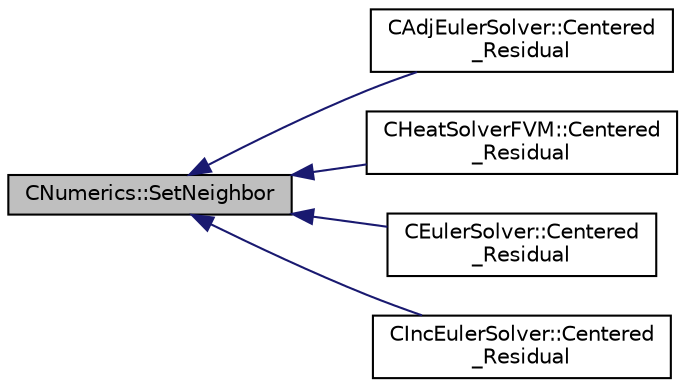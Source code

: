 digraph "CNumerics::SetNeighbor"
{
  edge [fontname="Helvetica",fontsize="10",labelfontname="Helvetica",labelfontsize="10"];
  node [fontname="Helvetica",fontsize="10",shape=record];
  rankdir="LR";
  Node574 [label="CNumerics::SetNeighbor",height=0.2,width=0.4,color="black", fillcolor="grey75", style="filled", fontcolor="black"];
  Node574 -> Node575 [dir="back",color="midnightblue",fontsize="10",style="solid",fontname="Helvetica"];
  Node575 [label="CAdjEulerSolver::Centered\l_Residual",height=0.2,width=0.4,color="black", fillcolor="white", style="filled",URL="$class_c_adj_euler_solver.html#ac56fe0a4cf0b8df7730fab2eea3344ff",tooltip="Compute the spatial integration using a centered scheme for the adjoint equations. "];
  Node574 -> Node576 [dir="back",color="midnightblue",fontsize="10",style="solid",fontname="Helvetica"];
  Node576 [label="CHeatSolverFVM::Centered\l_Residual",height=0.2,width=0.4,color="black", fillcolor="white", style="filled",URL="$class_c_heat_solver_f_v_m.html#a779d9a04dd9c3d81518e9ed74985a246",tooltip="Compute the spatial integration using a centered scheme. "];
  Node574 -> Node577 [dir="back",color="midnightblue",fontsize="10",style="solid",fontname="Helvetica"];
  Node577 [label="CEulerSolver::Centered\l_Residual",height=0.2,width=0.4,color="black", fillcolor="white", style="filled",URL="$class_c_euler_solver.html#a70328326ace55eb5b3a786455a1d0de8",tooltip="Compute the spatial integration using a centered scheme. "];
  Node574 -> Node578 [dir="back",color="midnightblue",fontsize="10",style="solid",fontname="Helvetica"];
  Node578 [label="CIncEulerSolver::Centered\l_Residual",height=0.2,width=0.4,color="black", fillcolor="white", style="filled",URL="$class_c_inc_euler_solver.html#a8f119d91c8b4c53415045afee6b4f3d0",tooltip="Compute the spatial integration using a centered scheme. "];
}
